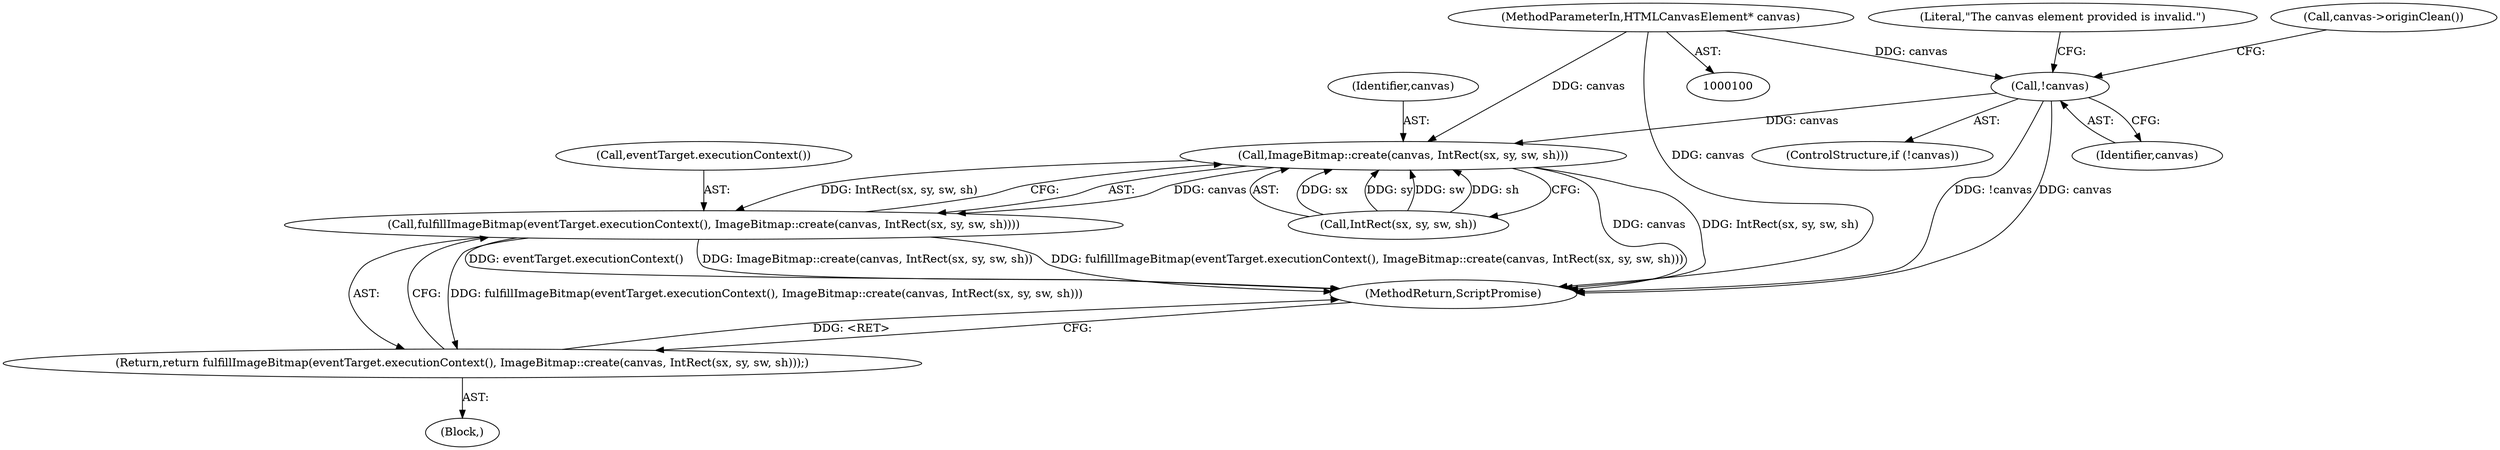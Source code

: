 digraph "1_Chrome_e9c887a80115ddc5c011380f132fe4b36359caf0@pointer" {
"1000112" [label="(Call,!canvas)"];
"1000102" [label="(MethodParameterIn,HTMLCanvasElement* canvas)"];
"1000147" [label="(Call,ImageBitmap::create(canvas, IntRect(sx, sy, sw, sh)))"];
"1000145" [label="(Call,fulfillImageBitmap(eventTarget.executionContext(), ImageBitmap::create(canvas, IntRect(sx, sy, sw, sh))))"];
"1000144" [label="(Return,return fulfillImageBitmap(eventTarget.executionContext(), ImageBitmap::create(canvas, IntRect(sx, sy, sw, sh)));)"];
"1000154" [label="(MethodReturn,ScriptPromise)"];
"1000145" [label="(Call,fulfillImageBitmap(eventTarget.executionContext(), ImageBitmap::create(canvas, IntRect(sx, sy, sw, sh))))"];
"1000121" [label="(Call,canvas->originClean())"];
"1000116" [label="(Literal,\"The canvas element provided is invalid.\")"];
"1000112" [label="(Call,!canvas)"];
"1000147" [label="(Call,ImageBitmap::create(canvas, IntRect(sx, sy, sw, sh)))"];
"1000149" [label="(Call,IntRect(sx, sy, sw, sh))"];
"1000148" [label="(Identifier,canvas)"];
"1000146" [label="(Call,eventTarget.executionContext())"];
"1000144" [label="(Return,return fulfillImageBitmap(eventTarget.executionContext(), ImageBitmap::create(canvas, IntRect(sx, sy, sw, sh)));)"];
"1000111" [label="(ControlStructure,if (!canvas))"];
"1000113" [label="(Identifier,canvas)"];
"1000108" [label="(Block,)"];
"1000102" [label="(MethodParameterIn,HTMLCanvasElement* canvas)"];
"1000112" -> "1000111"  [label="AST: "];
"1000112" -> "1000113"  [label="CFG: "];
"1000113" -> "1000112"  [label="AST: "];
"1000116" -> "1000112"  [label="CFG: "];
"1000121" -> "1000112"  [label="CFG: "];
"1000112" -> "1000154"  [label="DDG: !canvas"];
"1000112" -> "1000154"  [label="DDG: canvas"];
"1000102" -> "1000112"  [label="DDG: canvas"];
"1000112" -> "1000147"  [label="DDG: canvas"];
"1000102" -> "1000100"  [label="AST: "];
"1000102" -> "1000154"  [label="DDG: canvas"];
"1000102" -> "1000147"  [label="DDG: canvas"];
"1000147" -> "1000145"  [label="AST: "];
"1000147" -> "1000149"  [label="CFG: "];
"1000148" -> "1000147"  [label="AST: "];
"1000149" -> "1000147"  [label="AST: "];
"1000145" -> "1000147"  [label="CFG: "];
"1000147" -> "1000154"  [label="DDG: IntRect(sx, sy, sw, sh)"];
"1000147" -> "1000154"  [label="DDG: canvas"];
"1000147" -> "1000145"  [label="DDG: canvas"];
"1000147" -> "1000145"  [label="DDG: IntRect(sx, sy, sw, sh)"];
"1000149" -> "1000147"  [label="DDG: sx"];
"1000149" -> "1000147"  [label="DDG: sy"];
"1000149" -> "1000147"  [label="DDG: sw"];
"1000149" -> "1000147"  [label="DDG: sh"];
"1000145" -> "1000144"  [label="AST: "];
"1000146" -> "1000145"  [label="AST: "];
"1000144" -> "1000145"  [label="CFG: "];
"1000145" -> "1000154"  [label="DDG: eventTarget.executionContext()"];
"1000145" -> "1000154"  [label="DDG: ImageBitmap::create(canvas, IntRect(sx, sy, sw, sh))"];
"1000145" -> "1000154"  [label="DDG: fulfillImageBitmap(eventTarget.executionContext(), ImageBitmap::create(canvas, IntRect(sx, sy, sw, sh)))"];
"1000145" -> "1000144"  [label="DDG: fulfillImageBitmap(eventTarget.executionContext(), ImageBitmap::create(canvas, IntRect(sx, sy, sw, sh)))"];
"1000144" -> "1000108"  [label="AST: "];
"1000154" -> "1000144"  [label="CFG: "];
"1000144" -> "1000154"  [label="DDG: <RET>"];
}
